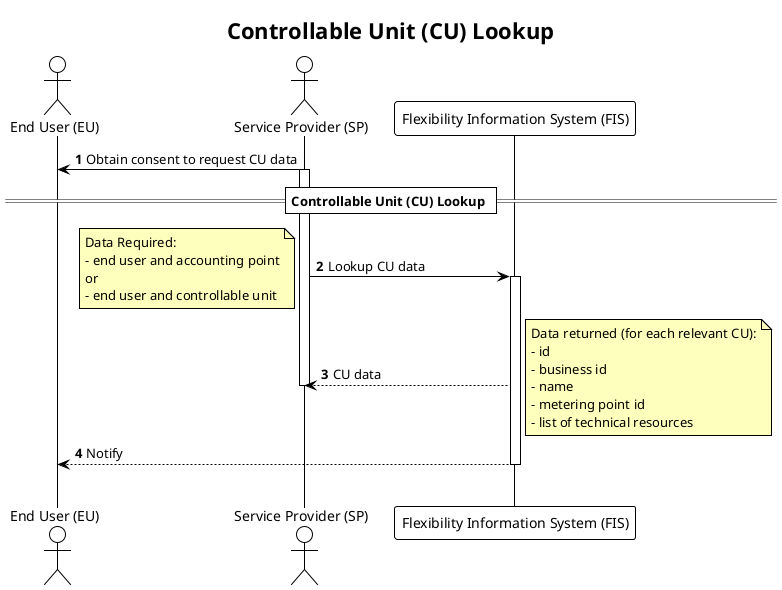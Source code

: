 @startuml controllable_unit_lookup
!theme plain

title Controllable Unit (CU) Lookup

autonumber
skinparam note {
    BackgroundColor #FFFFBD
}

actor "End User (EU)" AS EU
actor "Service Provider (SP)" as SP
participant "Flexibility Information System (FIS)" as FIS

EU <- SP: Obtain consent to request CU data
activate SP

== Controllable Unit (CU) Lookup ==

SP -> FIS: Lookup CU data
note left
    Data Required:
    - end user and accounting point
    or
    - end user and controllable unit
end note
activate FIS
FIS --> SP: CU data
deactivate SP

note right
    Data returned (for each relevant CU):
    - id
    - business id
    - name
    - metering point id
    - list of technical resources
end note

FIS --> EU: Notify
deactivate FIS
|||
@enduml
